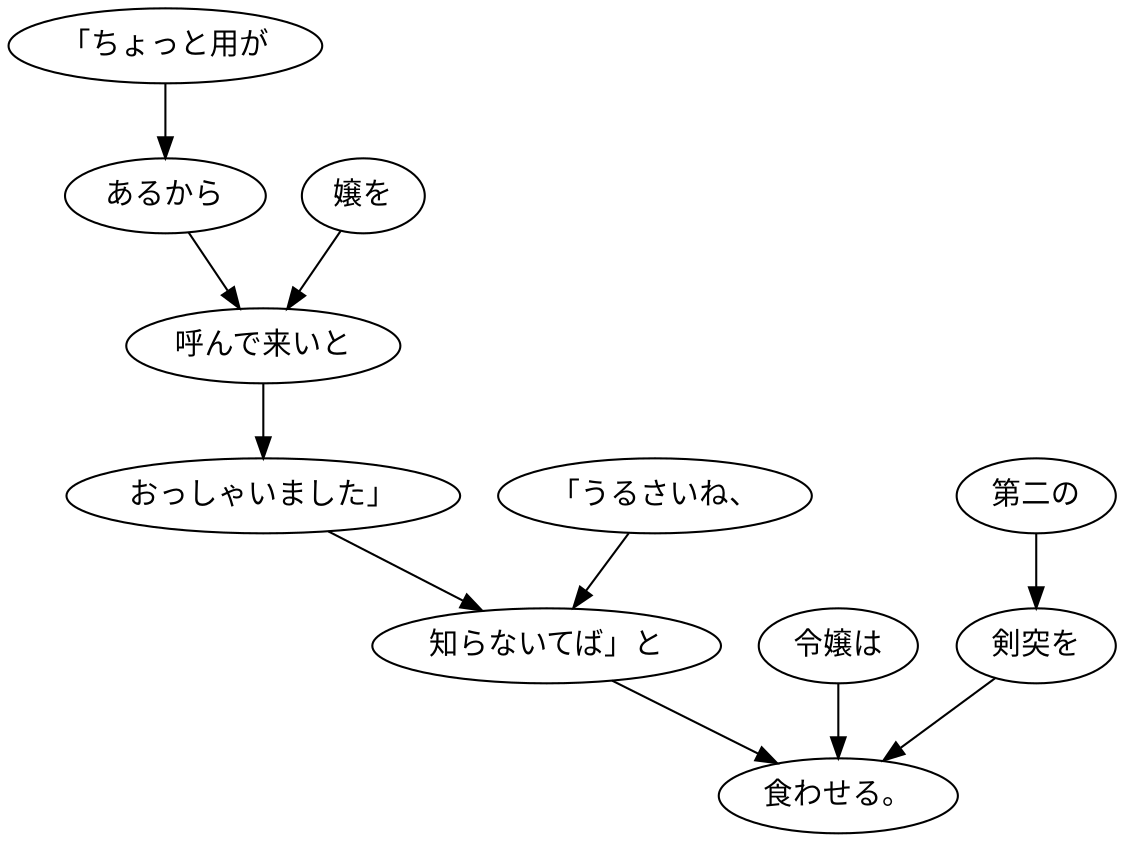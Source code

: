 digraph graph1907 {
	node0 [label="「ちょっと用が"];
	node1 [label="あるから"];
	node2 [label="嬢を"];
	node3 [label="呼んで来いと"];
	node4 [label="おっしゃいました」"];
	node5 [label="「うるさいね、"];
	node6 [label="知らないてば」と"];
	node7 [label="令嬢は"];
	node8 [label="第二の"];
	node9 [label="剣突を"];
	node10 [label="食わせる。"];
	node0 -> node1;
	node1 -> node3;
	node2 -> node3;
	node3 -> node4;
	node4 -> node6;
	node5 -> node6;
	node6 -> node10;
	node7 -> node10;
	node8 -> node9;
	node9 -> node10;
}
